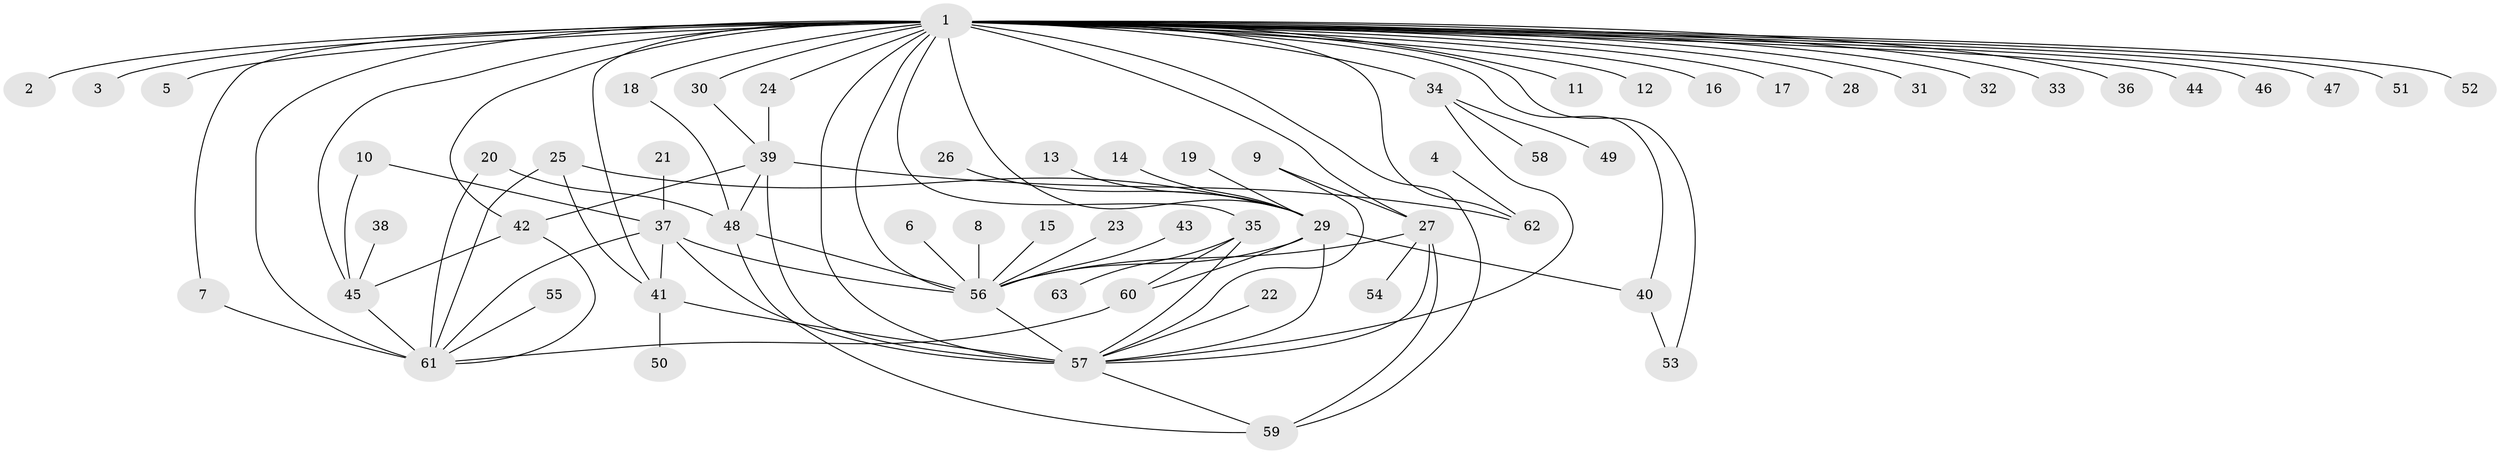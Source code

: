 // original degree distribution, {24: 0.007936507936507936, 30: 0.007936507936507936, 7: 0.031746031746031744, 3: 0.07936507936507936, 1: 0.4603174603174603, 5: 0.05555555555555555, 4: 0.07142857142857142, 6: 0.031746031746031744, 2: 0.2222222222222222, 14: 0.007936507936507936, 8: 0.015873015873015872, 9: 0.007936507936507936}
// Generated by graph-tools (version 1.1) at 2025/26/03/09/25 03:26:03]
// undirected, 63 vertices, 95 edges
graph export_dot {
graph [start="1"]
  node [color=gray90,style=filled];
  1;
  2;
  3;
  4;
  5;
  6;
  7;
  8;
  9;
  10;
  11;
  12;
  13;
  14;
  15;
  16;
  17;
  18;
  19;
  20;
  21;
  22;
  23;
  24;
  25;
  26;
  27;
  28;
  29;
  30;
  31;
  32;
  33;
  34;
  35;
  36;
  37;
  38;
  39;
  40;
  41;
  42;
  43;
  44;
  45;
  46;
  47;
  48;
  49;
  50;
  51;
  52;
  53;
  54;
  55;
  56;
  57;
  58;
  59;
  60;
  61;
  62;
  63;
  1 -- 2 [weight=1.0];
  1 -- 3 [weight=1.0];
  1 -- 5 [weight=1.0];
  1 -- 7 [weight=1.0];
  1 -- 11 [weight=1.0];
  1 -- 12 [weight=1.0];
  1 -- 16 [weight=1.0];
  1 -- 17 [weight=1.0];
  1 -- 18 [weight=2.0];
  1 -- 24 [weight=1.0];
  1 -- 27 [weight=1.0];
  1 -- 28 [weight=1.0];
  1 -- 29 [weight=2.0];
  1 -- 30 [weight=1.0];
  1 -- 31 [weight=1.0];
  1 -- 32 [weight=1.0];
  1 -- 33 [weight=1.0];
  1 -- 34 [weight=1.0];
  1 -- 35 [weight=2.0];
  1 -- 36 [weight=1.0];
  1 -- 40 [weight=1.0];
  1 -- 41 [weight=1.0];
  1 -- 42 [weight=1.0];
  1 -- 44 [weight=1.0];
  1 -- 45 [weight=2.0];
  1 -- 46 [weight=2.0];
  1 -- 47 [weight=1.0];
  1 -- 51 [weight=1.0];
  1 -- 52 [weight=1.0];
  1 -- 53 [weight=1.0];
  1 -- 56 [weight=4.0];
  1 -- 57 [weight=3.0];
  1 -- 59 [weight=1.0];
  1 -- 61 [weight=3.0];
  1 -- 62 [weight=2.0];
  4 -- 62 [weight=1.0];
  6 -- 56 [weight=1.0];
  7 -- 61 [weight=1.0];
  8 -- 56 [weight=1.0];
  9 -- 27 [weight=1.0];
  9 -- 57 [weight=1.0];
  10 -- 37 [weight=1.0];
  10 -- 45 [weight=1.0];
  13 -- 29 [weight=1.0];
  14 -- 29 [weight=1.0];
  15 -- 56 [weight=1.0];
  18 -- 48 [weight=1.0];
  19 -- 29 [weight=1.0];
  20 -- 48 [weight=1.0];
  20 -- 61 [weight=1.0];
  21 -- 37 [weight=1.0];
  22 -- 57 [weight=1.0];
  23 -- 56 [weight=1.0];
  24 -- 39 [weight=1.0];
  25 -- 29 [weight=1.0];
  25 -- 41 [weight=1.0];
  25 -- 61 [weight=1.0];
  26 -- 29 [weight=1.0];
  27 -- 54 [weight=1.0];
  27 -- 56 [weight=1.0];
  27 -- 57 [weight=1.0];
  27 -- 59 [weight=1.0];
  29 -- 40 [weight=1.0];
  29 -- 56 [weight=2.0];
  29 -- 57 [weight=1.0];
  29 -- 60 [weight=1.0];
  30 -- 39 [weight=1.0];
  34 -- 49 [weight=1.0];
  34 -- 57 [weight=1.0];
  34 -- 58 [weight=1.0];
  35 -- 57 [weight=1.0];
  35 -- 60 [weight=1.0];
  35 -- 63 [weight=1.0];
  37 -- 41 [weight=1.0];
  37 -- 56 [weight=1.0];
  37 -- 57 [weight=1.0];
  37 -- 61 [weight=1.0];
  38 -- 45 [weight=1.0];
  39 -- 42 [weight=1.0];
  39 -- 48 [weight=1.0];
  39 -- 57 [weight=1.0];
  39 -- 62 [weight=1.0];
  40 -- 53 [weight=1.0];
  41 -- 50 [weight=1.0];
  41 -- 57 [weight=1.0];
  42 -- 45 [weight=1.0];
  42 -- 61 [weight=1.0];
  43 -- 56 [weight=1.0];
  45 -- 61 [weight=1.0];
  48 -- 56 [weight=1.0];
  48 -- 59 [weight=1.0];
  55 -- 61 [weight=1.0];
  56 -- 57 [weight=1.0];
  57 -- 59 [weight=1.0];
  60 -- 61 [weight=1.0];
}
